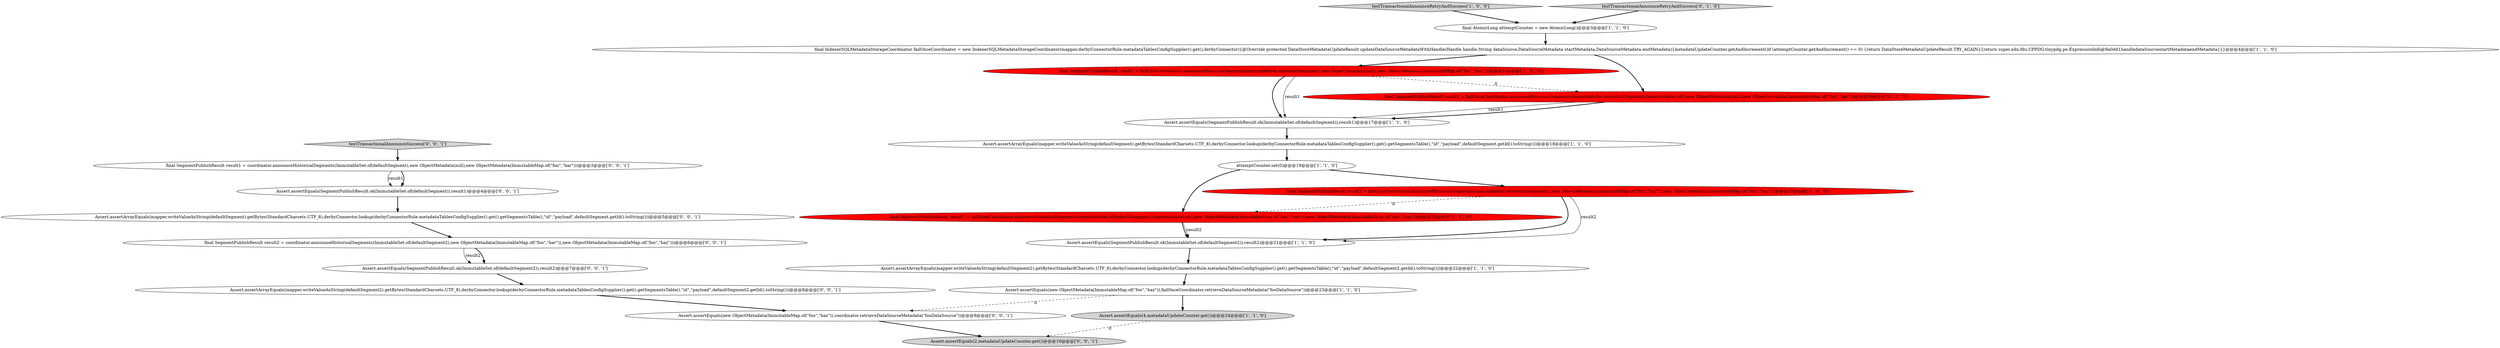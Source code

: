 digraph {
0 [style = filled, label = "final SegmentPublishResult result1 = failOnceCoordinator.announceHistoricalSegments(ImmutableSet.of(defaultSegment),new ObjectMetadata(null),new ObjectMetadata(ImmutableMap.of(\"foo\",\"bar\")))@@@16@@@['1', '0', '0']", fillcolor = red, shape = ellipse image = "AAA1AAABBB1BBB"];
4 [style = filled, label = "Assert.assertEquals(SegmentPublishResult.ok(ImmutableSet.of(defaultSegment2)),result2)@@@21@@@['1', '1', '0']", fillcolor = white, shape = ellipse image = "AAA0AAABBB1BBB"];
3 [style = filled, label = "Assert.assertEquals(new ObjectMetadata(ImmutableMap.of(\"foo\",\"baz\")),failOnceCoordinator.retrieveDataSourceMetadata(\"fooDataSource\"))@@@23@@@['1', '1', '0']", fillcolor = white, shape = ellipse image = "AAA0AAABBB1BBB"];
6 [style = filled, label = "attemptCounter.set(0)@@@19@@@['1', '1', '0']", fillcolor = white, shape = ellipse image = "AAA0AAABBB1BBB"];
5 [style = filled, label = "final IndexerSQLMetadataStorageCoordinator failOnceCoordinator = new IndexerSQLMetadataStorageCoordinator(mapper,derbyConnectorRule.metadataTablesConfigSupplier().get(),derbyConnector){@Override protected DataStoreMetadataUpdateResult updateDataSourceMetadataWithHandle(Handle handle,String dataSource,DataSourceMetadata startMetadata,DataSourceMetadata endMetadata){metadataUpdateCounter.getAndIncrement()if (attemptCounter.getAndIncrement() == 0) {return DataStoreMetadataUpdateResult.TRY_AGAIN}{return super.edu.fdu.CPPDG.tinypdg.pe.ExpressionInfo@9a0dd1handledataSourcestartMetadataendMetadata}}}@@@4@@@['1', '1', '0']", fillcolor = white, shape = ellipse image = "AAA0AAABBB1BBB"];
9 [style = filled, label = "final AtomicLong attemptCounter = new AtomicLong()@@@3@@@['1', '1', '0']", fillcolor = white, shape = ellipse image = "AAA0AAABBB1BBB"];
8 [style = filled, label = "Assert.assertEquals(4,metadataUpdateCounter.get())@@@24@@@['1', '1', '0']", fillcolor = lightgray, shape = ellipse image = "AAA0AAABBB1BBB"];
22 [style = filled, label = "Assert.assertArrayEquals(mapper.writeValueAsString(defaultSegment2).getBytes(StandardCharsets.UTF_8),derbyConnector.lookup(derbyConnectorRule.metadataTablesConfigSupplier().get().getSegmentsTable(),\"id\",\"payload\",defaultSegment2.getId().toString()))@@@8@@@['0', '0', '1']", fillcolor = white, shape = ellipse image = "AAA0AAABBB3BBB"];
7 [style = filled, label = "final SegmentPublishResult result2 = failOnceCoordinator.announceHistoricalSegments(ImmutableSet.of(defaultSegment2),new ObjectMetadata(ImmutableMap.of(\"foo\",\"bar\")),new ObjectMetadata(ImmutableMap.of(\"foo\",\"baz\")))@@@20@@@['1', '0', '0']", fillcolor = red, shape = ellipse image = "AAA1AAABBB1BBB"];
15 [style = filled, label = "Assert.assertEquals(2,metadataUpdateCounter.get())@@@10@@@['0', '0', '1']", fillcolor = lightgray, shape = ellipse image = "AAA0AAABBB3BBB"];
19 [style = filled, label = "Assert.assertEquals(new ObjectMetadata(ImmutableMap.of(\"foo\",\"baz\")),coordinator.retrieveDataSourceMetadata(\"fooDataSource\"))@@@9@@@['0', '0', '1']", fillcolor = white, shape = ellipse image = "AAA0AAABBB3BBB"];
11 [style = filled, label = "testTransactionalAnnounceRetryAndSuccess['1', '0', '0']", fillcolor = lightgray, shape = diamond image = "AAA0AAABBB1BBB"];
10 [style = filled, label = "Assert.assertArrayEquals(mapper.writeValueAsString(defaultSegment2).getBytes(StandardCharsets.UTF_8),derbyConnector.lookup(derbyConnectorRule.metadataTablesConfigSupplier().get().getSegmentsTable(),\"id\",\"payload\",defaultSegment2.getId().toString()))@@@22@@@['1', '1', '0']", fillcolor = white, shape = ellipse image = "AAA0AAABBB1BBB"];
13 [style = filled, label = "final SegmentPublishResult result1 = failOnceCoordinator.announceHistoricalSegments(ImmutableSet.of(defaultSegment),ImmutableSet.of(),new ObjectMetadata(null),new ObjectMetadata(ImmutableMap.of(\"foo\",\"bar\")))@@@16@@@['0', '1', '0']", fillcolor = red, shape = ellipse image = "AAA1AAABBB2BBB"];
12 [style = filled, label = "final SegmentPublishResult result2 = failOnceCoordinator.announceHistoricalSegments(ImmutableSet.of(defaultSegment2),ImmutableSet.of(),new ObjectMetadata(ImmutableMap.of(\"foo\",\"bar\")),new ObjectMetadata(ImmutableMap.of(\"foo\",\"baz\")))@@@20@@@['0', '1', '0']", fillcolor = red, shape = ellipse image = "AAA1AAABBB2BBB"];
20 [style = filled, label = "testTransactionalAnnounceSuccess['0', '0', '1']", fillcolor = lightgray, shape = diamond image = "AAA0AAABBB3BBB"];
23 [style = filled, label = "final SegmentPublishResult result1 = coordinator.announceHistoricalSegments(ImmutableSet.of(defaultSegment),new ObjectMetadata(null),new ObjectMetadata(ImmutableMap.of(\"foo\",\"bar\")))@@@3@@@['0', '0', '1']", fillcolor = white, shape = ellipse image = "AAA0AAABBB3BBB"];
18 [style = filled, label = "final SegmentPublishResult result2 = coordinator.announceHistoricalSegments(ImmutableSet.of(defaultSegment2),new ObjectMetadata(ImmutableMap.of(\"foo\",\"bar\")),new ObjectMetadata(ImmutableMap.of(\"foo\",\"baz\")))@@@6@@@['0', '0', '1']", fillcolor = white, shape = ellipse image = "AAA0AAABBB3BBB"];
14 [style = filled, label = "testTransactionalAnnounceRetryAndSuccess['0', '1', '0']", fillcolor = lightgray, shape = diamond image = "AAA0AAABBB2BBB"];
2 [style = filled, label = "Assert.assertEquals(SegmentPublishResult.ok(ImmutableSet.of(defaultSegment)),result1)@@@17@@@['1', '1', '0']", fillcolor = white, shape = ellipse image = "AAA0AAABBB1BBB"];
16 [style = filled, label = "Assert.assertEquals(SegmentPublishResult.ok(ImmutableSet.of(defaultSegment2)),result2)@@@7@@@['0', '0', '1']", fillcolor = white, shape = ellipse image = "AAA0AAABBB3BBB"];
21 [style = filled, label = "Assert.assertArrayEquals(mapper.writeValueAsString(defaultSegment).getBytes(StandardCharsets.UTF_8),derbyConnector.lookup(derbyConnectorRule.metadataTablesConfigSupplier().get().getSegmentsTable(),\"id\",\"payload\",defaultSegment.getId().toString()))@@@5@@@['0', '0', '1']", fillcolor = white, shape = ellipse image = "AAA0AAABBB3BBB"];
17 [style = filled, label = "Assert.assertEquals(SegmentPublishResult.ok(ImmutableSet.of(defaultSegment)),result1)@@@4@@@['0', '0', '1']", fillcolor = white, shape = ellipse image = "AAA0AAABBB3BBB"];
1 [style = filled, label = "Assert.assertArrayEquals(mapper.writeValueAsString(defaultSegment).getBytes(StandardCharsets.UTF_8),derbyConnector.lookup(derbyConnectorRule.metadataTablesConfigSupplier().get().getSegmentsTable(),\"id\",\"payload\",defaultSegment.getId().toString()))@@@18@@@['1', '1', '0']", fillcolor = white, shape = ellipse image = "AAA0AAABBB1BBB"];
7->4 [style = solid, label="result2"];
4->10 [style = bold, label=""];
22->19 [style = bold, label=""];
2->1 [style = bold, label=""];
8->15 [style = dashed, label="0"];
0->2 [style = bold, label=""];
10->3 [style = bold, label=""];
23->17 [style = solid, label="result1"];
7->4 [style = bold, label=""];
16->22 [style = bold, label=""];
11->9 [style = bold, label=""];
21->18 [style = bold, label=""];
3->19 [style = dashed, label="0"];
1->6 [style = bold, label=""];
20->23 [style = bold, label=""];
5->0 [style = bold, label=""];
12->4 [style = bold, label=""];
3->8 [style = bold, label=""];
5->13 [style = bold, label=""];
0->13 [style = dashed, label="0"];
13->2 [style = solid, label="result1"];
9->5 [style = bold, label=""];
7->12 [style = dashed, label="0"];
12->4 [style = solid, label="result2"];
18->16 [style = solid, label="result2"];
23->17 [style = bold, label=""];
14->9 [style = bold, label=""];
19->15 [style = bold, label=""];
6->7 [style = bold, label=""];
17->21 [style = bold, label=""];
6->12 [style = bold, label=""];
0->2 [style = solid, label="result1"];
13->2 [style = bold, label=""];
18->16 [style = bold, label=""];
}
